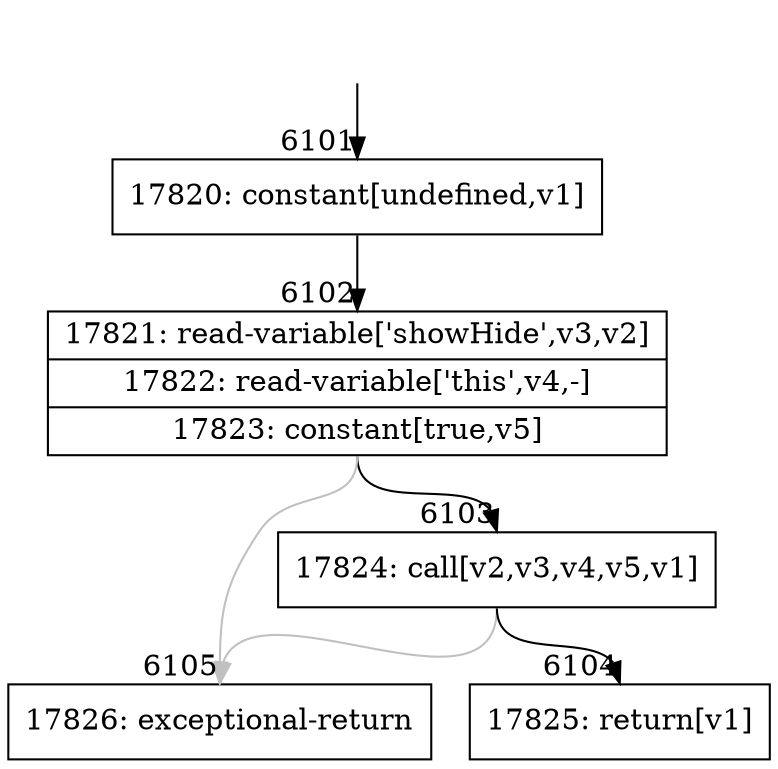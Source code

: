 digraph {
rankdir="TD"
BB_entry398[shape=none,label=""];
BB_entry398 -> BB6101 [tailport=s, headport=n, headlabel="    6101"]
BB6101 [shape=record label="{17820: constant[undefined,v1]}" ] 
BB6101 -> BB6102 [tailport=s, headport=n, headlabel="      6102"]
BB6102 [shape=record label="{17821: read-variable['showHide',v3,v2]|17822: read-variable['this',v4,-]|17823: constant[true,v5]}" ] 
BB6102 -> BB6103 [tailport=s, headport=n, headlabel="      6103"]
BB6102 -> BB6105 [tailport=s, headport=n, color=gray, headlabel="      6105"]
BB6103 [shape=record label="{17824: call[v2,v3,v4,v5,v1]}" ] 
BB6103 -> BB6104 [tailport=s, headport=n, headlabel="      6104"]
BB6103 -> BB6105 [tailport=s, headport=n, color=gray]
BB6104 [shape=record label="{17825: return[v1]}" ] 
BB6105 [shape=record label="{17826: exceptional-return}" ] 
}
